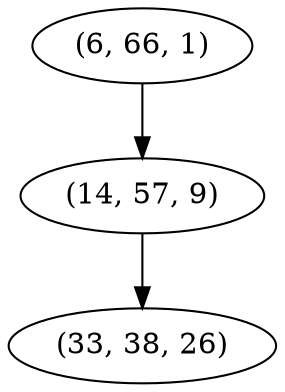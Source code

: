digraph tree {
    "(6, 66, 1)";
    "(14, 57, 9)";
    "(33, 38, 26)";
    "(6, 66, 1)" -> "(14, 57, 9)";
    "(14, 57, 9)" -> "(33, 38, 26)";
}
